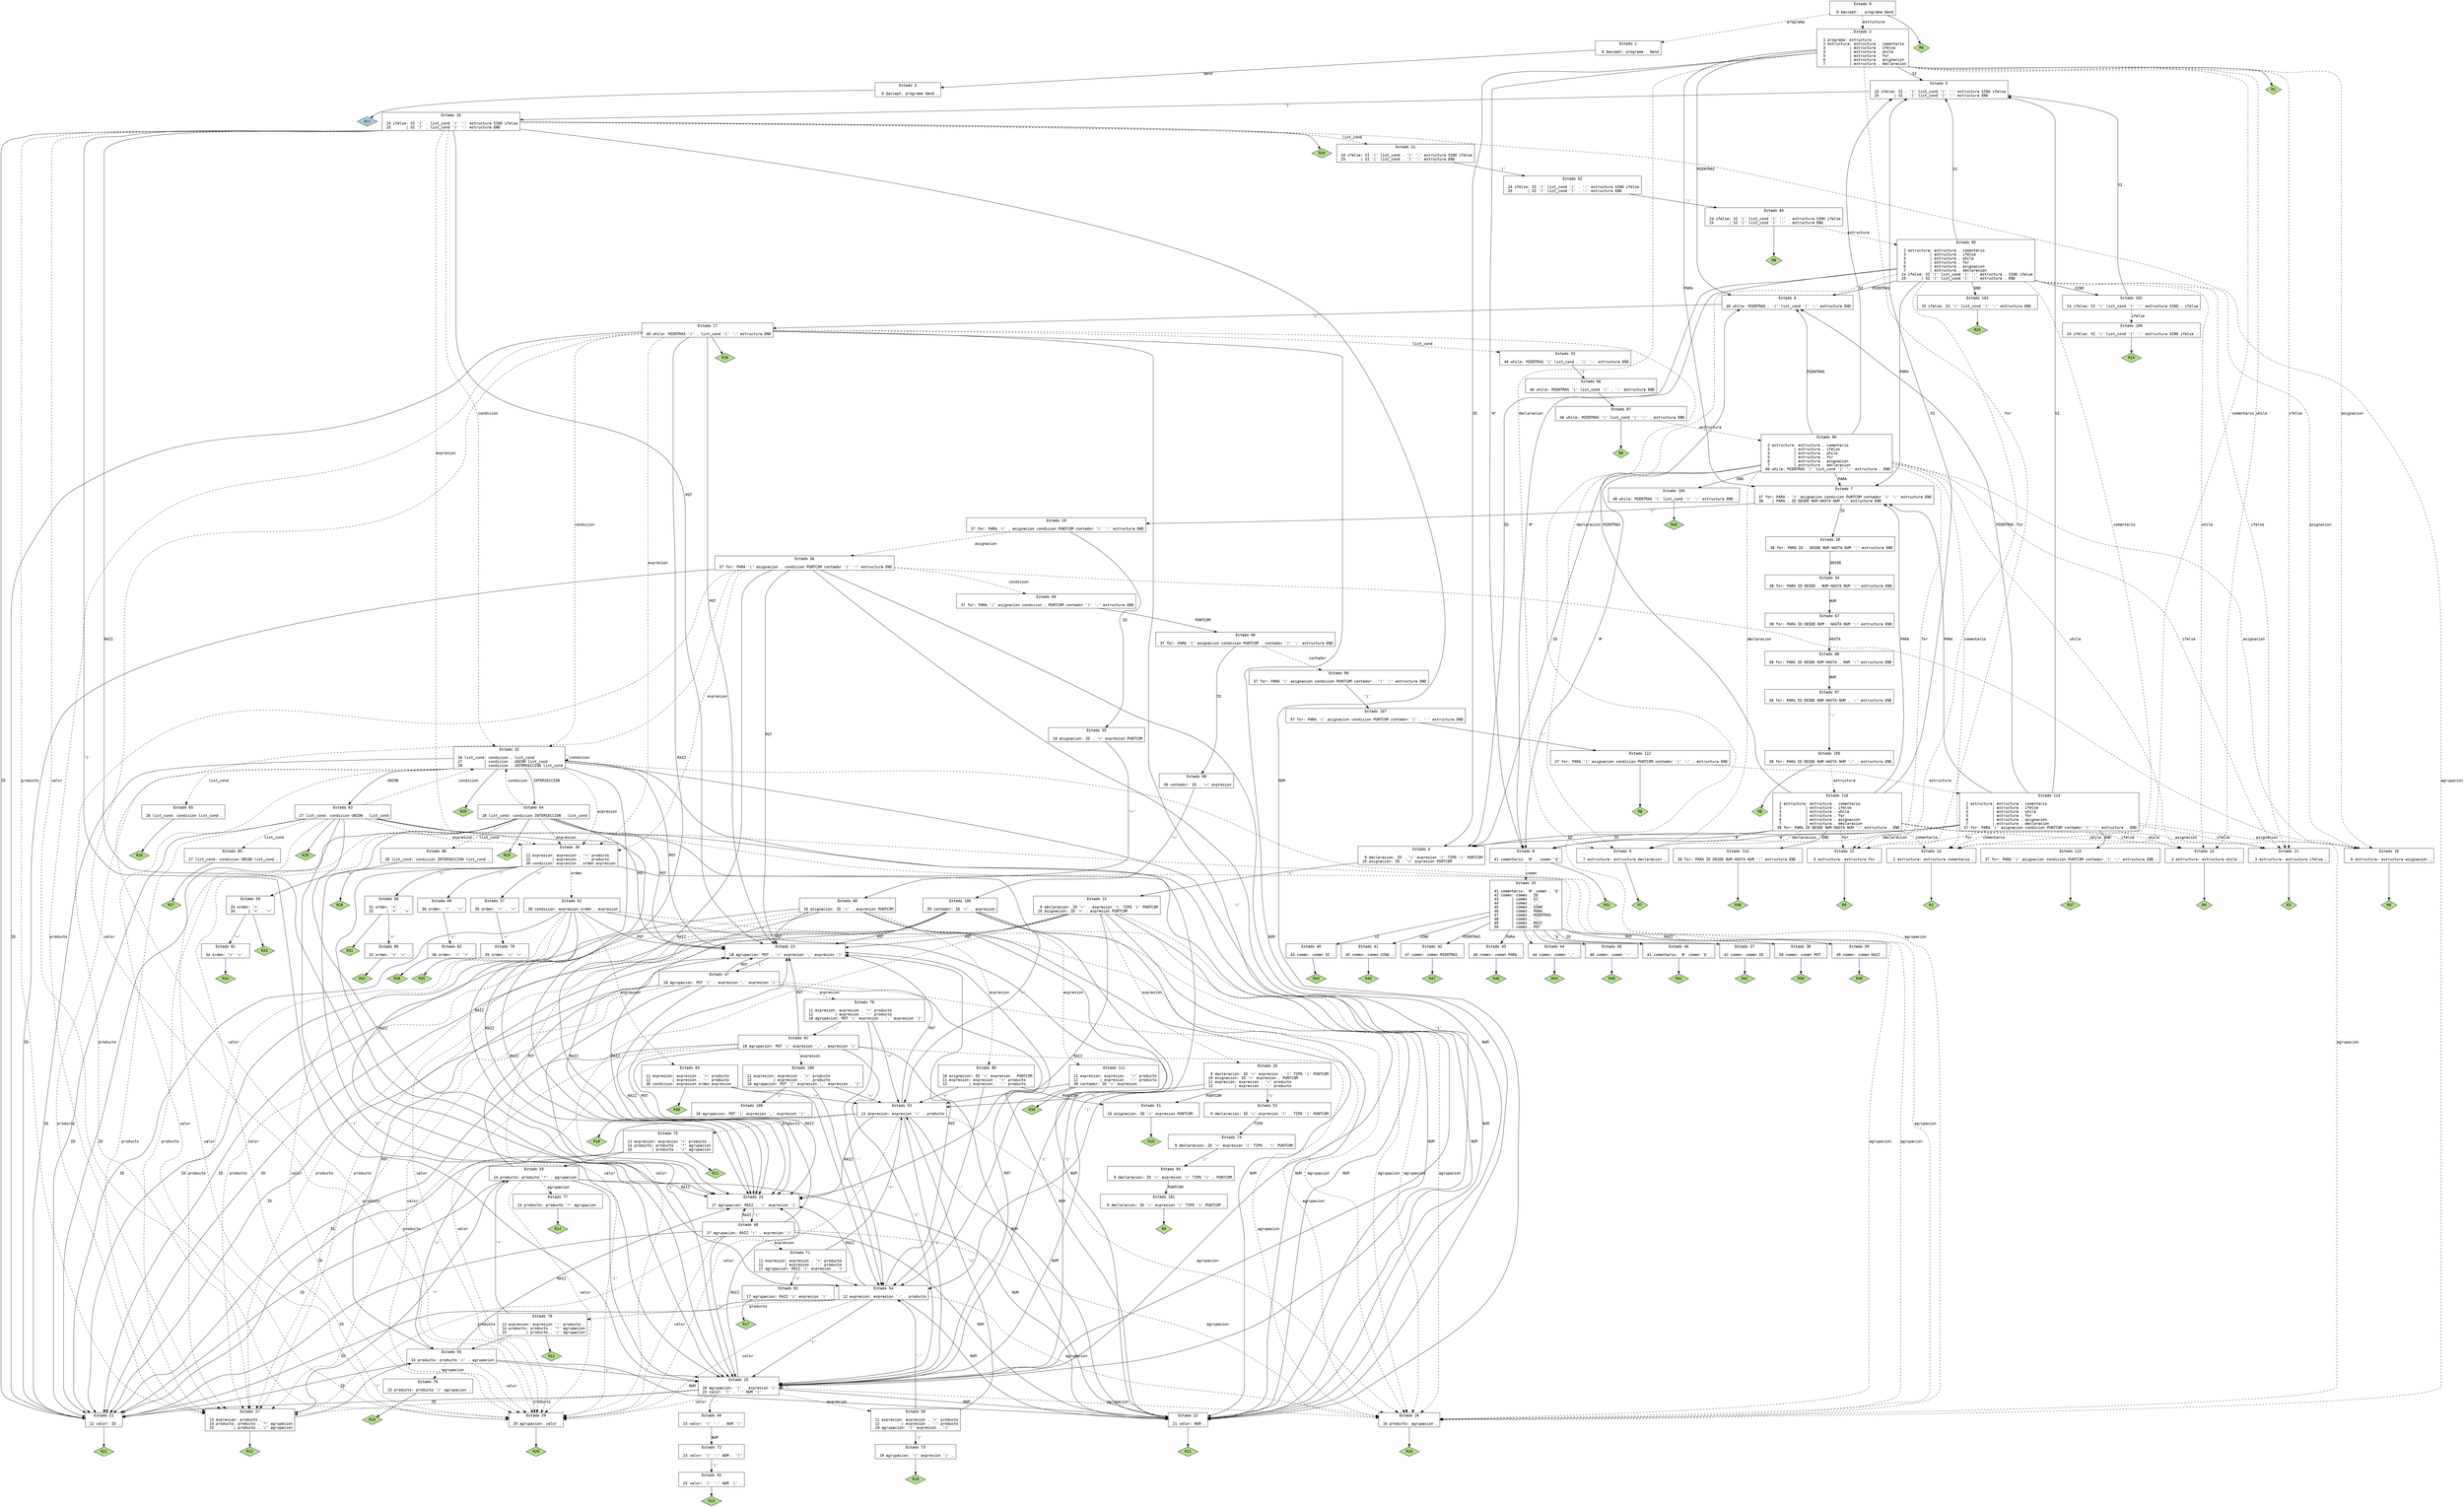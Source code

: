 // Generado por GNU Bison 3.4.1.
// Informe de errores a <bug-bison@gnu.org>.
// Página web: <http://www.gnu.org/software/bison/>.

digraph "proyecto.y"
{
  node [fontname = courier, shape = box, colorscheme = paired6]
  edge [fontname = courier]

  0 [label="Estado 0\n\l  0 $accept: . programa $end\l"]
  0 -> 1 [style=dashed label="programa"]
  0 -> 2 [style=dashed label="estructura"]
  0 -> "0R8" [style=solid]
 "0R8" [label="R8", fillcolor=3, shape=diamond, style=filled]
  1 [label="Estado 1\n\l  0 $accept: programa . $end\l"]
  1 -> 3 [style=solid label="$end"]
  2 [label="Estado 2\n\l  1 programa: estructura .\l  2 estructura: estructura . comentario\l  3           | estructura . ifelse\l  4           | estructura . while\l  5           | estructura . for\l  6           | estructura . asignacion\l  7           | estructura . declaracion\l"]
  2 -> 4 [style=solid label="ID"]
  2 -> 5 [style=solid label="SI"]
  2 -> 6 [style=solid label="MIENTRAS"]
  2 -> 7 [style=solid label="PARA"]
  2 -> 8 [style=solid label="'#'"]
  2 -> 9 [style=dashed label="declaracion"]
  2 -> 10 [style=dashed label="asignacion"]
  2 -> 11 [style=dashed label="ifelse"]
  2 -> 12 [style=dashed label="for"]
  2 -> 13 [style=dashed label="while"]
  2 -> 14 [style=dashed label="comentario"]
  2 -> "2R1" [style=solid]
 "2R1" [label="R1", fillcolor=3, shape=diamond, style=filled]
  3 [label="Estado 3\n\l  0 $accept: programa $end .\l"]
  3 -> "3R0" [style=solid]
 "3R0" [label="Acc", fillcolor=1, shape=diamond, style=filled]
  4 [label="Estado 4\n\l  9 declaracion: ID . '=' expresion '(' TIPO ')' PUNTCOM\l 10 asignacion: ID . '=' expresion PUNTCOM\l"]
  4 -> 15 [style=solid label="'='"]
  5 [label="Estado 5\n\l 24 ifelse: SI . '(' list_cond ')' ':' estructura SINO ifelse\l 25       | SI . '(' list_cond ')' ':' estructura END\l"]
  5 -> 16 [style=solid label="'('"]
  6 [label="Estado 6\n\l 40 while: MIENTRAS . '(' list_cond ')' ':' estructura END\l"]
  6 -> 17 [style=solid label="'('"]
  7 [label="Estado 7\n\l 37 for: PARA . '(' asignacion condicion PUNTCOM contador ')' ':' estructura END\l 38    | PARA . ID DESDE NUM HASTA NUM ':' estructura END\l"]
  7 -> 18 [style=solid label="ID"]
  7 -> 19 [style=solid label="'('"]
  8 [label="Estado 8\n\l 41 comentario: '#' . comen '$'\l"]
  8 -> 20 [style=dashed label="comen"]
  8 -> "8R51" [style=solid]
 "8R51" [label="R51", fillcolor=3, shape=diamond, style=filled]
  9 [label="Estado 9\n\l  7 estructura: estructura declaracion .\l"]
  9 -> "9R7" [style=solid]
 "9R7" [label="R7", fillcolor=3, shape=diamond, style=filled]
  10 [label="Estado 10\n\l  6 estructura: estructura asignacion .\l"]
  10 -> "10R6" [style=solid]
 "10R6" [label="R6", fillcolor=3, shape=diamond, style=filled]
  11 [label="Estado 11\n\l  3 estructura: estructura ifelse .\l"]
  11 -> "11R3" [style=solid]
 "11R3" [label="R3", fillcolor=3, shape=diamond, style=filled]
  12 [label="Estado 12\n\l  5 estructura: estructura for .\l"]
  12 -> "12R5" [style=solid]
 "12R5" [label="R5", fillcolor=3, shape=diamond, style=filled]
  13 [label="Estado 13\n\l  4 estructura: estructura while .\l"]
  13 -> "13R4" [style=solid]
 "13R4" [label="R4", fillcolor=3, shape=diamond, style=filled]
  14 [label="Estado 14\n\l  2 estructura: estructura comentario .\l"]
  14 -> "14R2" [style=solid]
 "14R2" [label="R2", fillcolor=3, shape=diamond, style=filled]
  15 [label="Estado 15\n\l  9 declaracion: ID '=' . expresion '(' TIPO ')' PUNTCOM\l 10 asignacion: ID '=' . expresion PUNTCOM\l"]
  15 -> 21 [style=solid label="ID"]
  15 -> 22 [style=solid label="NUM"]
  15 -> 23 [style=solid label="POT"]
  15 -> 24 [style=solid label="RAIZ"]
  15 -> 25 [style=solid label="'('"]
  15 -> 26 [style=dashed label="expresion"]
  15 -> 27 [style=dashed label="producto"]
  15 -> 28 [style=dashed label="agrupacion"]
  15 -> 29 [style=dashed label="valor"]
  16 [label="Estado 16\n\l 24 ifelse: SI '(' . list_cond ')' ':' estructura SINO ifelse\l 25       | SI '(' . list_cond ')' ':' estructura END\l"]
  16 -> 21 [style=solid label="ID"]
  16 -> 22 [style=solid label="NUM"]
  16 -> 23 [style=solid label="POT"]
  16 -> 24 [style=solid label="RAIZ"]
  16 -> 25 [style=solid label="'('"]
  16 -> 30 [style=dashed label="expresion"]
  16 -> 27 [style=dashed label="producto"]
  16 -> 28 [style=dashed label="agrupacion"]
  16 -> 29 [style=dashed label="valor"]
  16 -> 31 [style=dashed label="list_cond"]
  16 -> 32 [style=dashed label="condicion"]
  16 -> "16R29" [style=solid]
 "16R29" [label="R29", fillcolor=3, shape=diamond, style=filled]
  17 [label="Estado 17\n\l 40 while: MIENTRAS '(' . list_cond ')' ':' estructura END\l"]
  17 -> 21 [style=solid label="ID"]
  17 -> 22 [style=solid label="NUM"]
  17 -> 23 [style=solid label="POT"]
  17 -> 24 [style=solid label="RAIZ"]
  17 -> 25 [style=solid label="'('"]
  17 -> 30 [style=dashed label="expresion"]
  17 -> 27 [style=dashed label="producto"]
  17 -> 28 [style=dashed label="agrupacion"]
  17 -> 29 [style=dashed label="valor"]
  17 -> 33 [style=dashed label="list_cond"]
  17 -> 32 [style=dashed label="condicion"]
  17 -> "17R29" [style=solid]
 "17R29" [label="R29", fillcolor=3, shape=diamond, style=filled]
  18 [label="Estado 18\n\l 38 for: PARA ID . DESDE NUM HASTA NUM ':' estructura END\l"]
  18 -> 34 [style=solid label="DESDE"]
  19 [label="Estado 19\n\l 37 for: PARA '(' . asignacion condicion PUNTCOM contador ')' ':' estructura END\l"]
  19 -> 35 [style=solid label="ID"]
  19 -> 36 [style=dashed label="asignacion"]
  20 [label="Estado 20\n\l 41 comentario: '#' comen . '$'\l 42 comen: comen . ID\l 43      | comen . SI\l 44      | comen . ','\l 45      | comen . SINO\l 46      | comen . PARA\l 47      | comen . MIENTRAS\l 48      | comen . ':'\l 49      | comen . RAIZ\l 50      | comen . POT\l"]
  20 -> 37 [style=solid label="ID"]
  20 -> 38 [style=solid label="POT"]
  20 -> 39 [style=solid label="RAIZ"]
  20 -> 40 [style=solid label="SI"]
  20 -> 41 [style=solid label="SINO"]
  20 -> 42 [style=solid label="MIENTRAS"]
  20 -> 43 [style=solid label="PARA"]
  20 -> 44 [style=solid label="','"]
  20 -> 45 [style=solid label="':'"]
  20 -> 46 [style=solid label="'$'"]
  21 [label="Estado 21\n\l 22 valor: ID .\l"]
  21 -> "21R22" [style=solid]
 "21R22" [label="R22", fillcolor=3, shape=diamond, style=filled]
  22 [label="Estado 22\n\l 21 valor: NUM .\l"]
  22 -> "22R21" [style=solid]
 "22R21" [label="R21", fillcolor=3, shape=diamond, style=filled]
  23 [label="Estado 23\n\l 18 agrupacion: POT . '(' expresion ',' expresion ')'\l"]
  23 -> 47 [style=solid label="'('"]
  24 [label="Estado 24\n\l 17 agrupacion: RAIZ . '(' expresion ')'\l"]
  24 -> 48 [style=solid label="'('"]
  25 [label="Estado 25\n\l 19 agrupacion: '(' . expresion ')'\l 23 valor: '(' . '-' NUM ')'\l"]
  25 -> 21 [style=solid label="ID"]
  25 -> 22 [style=solid label="NUM"]
  25 -> 23 [style=solid label="POT"]
  25 -> 24 [style=solid label="RAIZ"]
  25 -> 25 [style=solid label="'('"]
  25 -> 49 [style=solid label="'-'"]
  25 -> 50 [style=dashed label="expresion"]
  25 -> 27 [style=dashed label="producto"]
  25 -> 28 [style=dashed label="agrupacion"]
  25 -> 29 [style=dashed label="valor"]
  26 [label="Estado 26\n\l  9 declaracion: ID '=' expresion . '(' TIPO ')' PUNTCOM\l 10 asignacion: ID '=' expresion . PUNTCOM\l 11 expresion: expresion . '+' producto\l 12          | expresion . '-' producto\l"]
  26 -> 51 [style=solid label="PUNTCOM"]
  26 -> 52 [style=solid label="'('"]
  26 -> 53 [style=solid label="'+'"]
  26 -> 54 [style=solid label="'-'"]
  27 [label="Estado 27\n\l 13 expresion: producto .\l 14 producto: producto . '*' agrupacion\l 15         | producto . '/' agrupacion\l"]
  27 -> 55 [style=solid label="'*'"]
  27 -> 56 [style=solid label="'/'"]
  27 -> "27R13" [style=solid]
 "27R13" [label="R13", fillcolor=3, shape=diamond, style=filled]
  28 [label="Estado 28\n\l 16 producto: agrupacion .\l"]
  28 -> "28R16" [style=solid]
 "28R16" [label="R16", fillcolor=3, shape=diamond, style=filled]
  29 [label="Estado 29\n\l 20 agrupacion: valor .\l"]
  29 -> "29R20" [style=solid]
 "29R20" [label="R20", fillcolor=3, shape=diamond, style=filled]
  30 [label="Estado 30\n\l 11 expresion: expresion . '+' producto\l 12          | expresion . '-' producto\l 30 condicion: expresion . orden expresion\l"]
  30 -> 57 [style=solid label="'='"]
  30 -> 53 [style=solid label="'+'"]
  30 -> 54 [style=solid label="'-'"]
  30 -> 58 [style=solid label="'>'"]
  30 -> 59 [style=solid label="'<'"]
  30 -> 60 [style=solid label="'!'"]
  30 -> 61 [style=dashed label="orden"]
  31 [label="Estado 31\n\l 24 ifelse: SI '(' list_cond . ')' ':' estructura SINO ifelse\l 25       | SI '(' list_cond . ')' ':' estructura END\l"]
  31 -> 62 [style=solid label="')'"]
  32 [label="Estado 32\n\l 26 list_cond: condicion . list_cond\l 27          | condicion . UNION list_cond\l 28          | condicion . INTERSECCION list_cond\l"]
  32 -> 21 [style=solid label="ID"]
  32 -> 22 [style=solid label="NUM"]
  32 -> 23 [style=solid label="POT"]
  32 -> 24 [style=solid label="RAIZ"]
  32 -> 63 [style=solid label="UNION"]
  32 -> 64 [style=solid label="INTERSECCION"]
  32 -> 25 [style=solid label="'('"]
  32 -> 30 [style=dashed label="expresion"]
  32 -> 27 [style=dashed label="producto"]
  32 -> 28 [style=dashed label="agrupacion"]
  32 -> 29 [style=dashed label="valor"]
  32 -> 65 [style=dashed label="list_cond"]
  32 -> 32 [style=dashed label="condicion"]
  32 -> "32R29" [style=solid]
 "32R29" [label="R29", fillcolor=3, shape=diamond, style=filled]
  33 [label="Estado 33\n\l 40 while: MIENTRAS '(' list_cond . ')' ':' estructura END\l"]
  33 -> 66 [style=solid label="')'"]
  34 [label="Estado 34\n\l 38 for: PARA ID DESDE . NUM HASTA NUM ':' estructura END\l"]
  34 -> 67 [style=solid label="NUM"]
  35 [label="Estado 35\n\l 10 asignacion: ID . '=' expresion PUNTCOM\l"]
  35 -> 68 [style=solid label="'='"]
  36 [label="Estado 36\n\l 37 for: PARA '(' asignacion . condicion PUNTCOM contador ')' ':' estructura END\l"]
  36 -> 21 [style=solid label="ID"]
  36 -> 22 [style=solid label="NUM"]
  36 -> 23 [style=solid label="POT"]
  36 -> 24 [style=solid label="RAIZ"]
  36 -> 25 [style=solid label="'('"]
  36 -> 30 [style=dashed label="expresion"]
  36 -> 27 [style=dashed label="producto"]
  36 -> 28 [style=dashed label="agrupacion"]
  36 -> 29 [style=dashed label="valor"]
  36 -> 69 [style=dashed label="condicion"]
  37 [label="Estado 37\n\l 42 comen: comen ID .\l"]
  37 -> "37R42" [style=solid]
 "37R42" [label="R42", fillcolor=3, shape=diamond, style=filled]
  38 [label="Estado 38\n\l 50 comen: comen POT .\l"]
  38 -> "38R50" [style=solid]
 "38R50" [label="R50", fillcolor=3, shape=diamond, style=filled]
  39 [label="Estado 39\n\l 49 comen: comen RAIZ .\l"]
  39 -> "39R49" [style=solid]
 "39R49" [label="R49", fillcolor=3, shape=diamond, style=filled]
  40 [label="Estado 40\n\l 43 comen: comen SI .\l"]
  40 -> "40R43" [style=solid]
 "40R43" [label="R43", fillcolor=3, shape=diamond, style=filled]
  41 [label="Estado 41\n\l 45 comen: comen SINO .\l"]
  41 -> "41R45" [style=solid]
 "41R45" [label="R45", fillcolor=3, shape=diamond, style=filled]
  42 [label="Estado 42\n\l 47 comen: comen MIENTRAS .\l"]
  42 -> "42R47" [style=solid]
 "42R47" [label="R47", fillcolor=3, shape=diamond, style=filled]
  43 [label="Estado 43\n\l 46 comen: comen PARA .\l"]
  43 -> "43R46" [style=solid]
 "43R46" [label="R46", fillcolor=3, shape=diamond, style=filled]
  44 [label="Estado 44\n\l 44 comen: comen ',' .\l"]
  44 -> "44R44" [style=solid]
 "44R44" [label="R44", fillcolor=3, shape=diamond, style=filled]
  45 [label="Estado 45\n\l 48 comen: comen ':' .\l"]
  45 -> "45R48" [style=solid]
 "45R48" [label="R48", fillcolor=3, shape=diamond, style=filled]
  46 [label="Estado 46\n\l 41 comentario: '#' comen '$' .\l"]
  46 -> "46R41" [style=solid]
 "46R41" [label="R41", fillcolor=3, shape=diamond, style=filled]
  47 [label="Estado 47\n\l 18 agrupacion: POT '(' . expresion ',' expresion ')'\l"]
  47 -> 21 [style=solid label="ID"]
  47 -> 22 [style=solid label="NUM"]
  47 -> 23 [style=solid label="POT"]
  47 -> 24 [style=solid label="RAIZ"]
  47 -> 25 [style=solid label="'('"]
  47 -> 70 [style=dashed label="expresion"]
  47 -> 27 [style=dashed label="producto"]
  47 -> 28 [style=dashed label="agrupacion"]
  47 -> 29 [style=dashed label="valor"]
  48 [label="Estado 48\n\l 17 agrupacion: RAIZ '(' . expresion ')'\l"]
  48 -> 21 [style=solid label="ID"]
  48 -> 22 [style=solid label="NUM"]
  48 -> 23 [style=solid label="POT"]
  48 -> 24 [style=solid label="RAIZ"]
  48 -> 25 [style=solid label="'('"]
  48 -> 71 [style=dashed label="expresion"]
  48 -> 27 [style=dashed label="producto"]
  48 -> 28 [style=dashed label="agrupacion"]
  48 -> 29 [style=dashed label="valor"]
  49 [label="Estado 49\n\l 23 valor: '(' '-' . NUM ')'\l"]
  49 -> 72 [style=solid label="NUM"]
  50 [label="Estado 50\n\l 11 expresion: expresion . '+' producto\l 12          | expresion . '-' producto\l 19 agrupacion: '(' expresion . ')'\l"]
  50 -> 73 [style=solid label="')'"]
  50 -> 53 [style=solid label="'+'"]
  50 -> 54 [style=solid label="'-'"]
  51 [label="Estado 51\n\l 10 asignacion: ID '=' expresion PUNTCOM .\l"]
  51 -> "51R10" [style=solid]
 "51R10" [label="R10", fillcolor=3, shape=diamond, style=filled]
  52 [label="Estado 52\n\l  9 declaracion: ID '=' expresion '(' . TIPO ')' PUNTCOM\l"]
  52 -> 74 [style=solid label="TIPO"]
  53 [label="Estado 53\n\l 11 expresion: expresion '+' . producto\l"]
  53 -> 21 [style=solid label="ID"]
  53 -> 22 [style=solid label="NUM"]
  53 -> 23 [style=solid label="POT"]
  53 -> 24 [style=solid label="RAIZ"]
  53 -> 25 [style=solid label="'('"]
  53 -> 75 [style=dashed label="producto"]
  53 -> 28 [style=dashed label="agrupacion"]
  53 -> 29 [style=dashed label="valor"]
  54 [label="Estado 54\n\l 12 expresion: expresion '-' . producto\l"]
  54 -> 21 [style=solid label="ID"]
  54 -> 22 [style=solid label="NUM"]
  54 -> 23 [style=solid label="POT"]
  54 -> 24 [style=solid label="RAIZ"]
  54 -> 25 [style=solid label="'('"]
  54 -> 76 [style=dashed label="producto"]
  54 -> 28 [style=dashed label="agrupacion"]
  54 -> 29 [style=dashed label="valor"]
  55 [label="Estado 55\n\l 14 producto: producto '*' . agrupacion\l"]
  55 -> 21 [style=solid label="ID"]
  55 -> 22 [style=solid label="NUM"]
  55 -> 23 [style=solid label="POT"]
  55 -> 24 [style=solid label="RAIZ"]
  55 -> 25 [style=solid label="'('"]
  55 -> 77 [style=dashed label="agrupacion"]
  55 -> 29 [style=dashed label="valor"]
  56 [label="Estado 56\n\l 15 producto: producto '/' . agrupacion\l"]
  56 -> 21 [style=solid label="ID"]
  56 -> 22 [style=solid label="NUM"]
  56 -> 23 [style=solid label="POT"]
  56 -> 24 [style=solid label="RAIZ"]
  56 -> 25 [style=solid label="'('"]
  56 -> 78 [style=dashed label="agrupacion"]
  56 -> 29 [style=dashed label="valor"]
  57 [label="Estado 57\n\l 35 orden: '=' . '='\l"]
  57 -> 79 [style=solid label="'='"]
  58 [label="Estado 58\n\l 31 orden: '>' .\l 32      | '>' . '='\l"]
  58 -> 80 [style=solid label="'='"]
  58 -> "58R31" [style=solid]
 "58R31" [label="R31", fillcolor=3, shape=diamond, style=filled]
  59 [label="Estado 59\n\l 33 orden: '<' .\l 34      | '<' . '='\l"]
  59 -> 81 [style=solid label="'='"]
  59 -> "59R33" [style=solid]
 "59R33" [label="R33", fillcolor=3, shape=diamond, style=filled]
  60 [label="Estado 60\n\l 36 orden: '!' . '='\l"]
  60 -> 82 [style=solid label="'='"]
  61 [label="Estado 61\n\l 30 condicion: expresion orden . expresion\l"]
  61 -> 21 [style=solid label="ID"]
  61 -> 22 [style=solid label="NUM"]
  61 -> 23 [style=solid label="POT"]
  61 -> 24 [style=solid label="RAIZ"]
  61 -> 25 [style=solid label="'('"]
  61 -> 83 [style=dashed label="expresion"]
  61 -> 27 [style=dashed label="producto"]
  61 -> 28 [style=dashed label="agrupacion"]
  61 -> 29 [style=dashed label="valor"]
  62 [label="Estado 62\n\l 24 ifelse: SI '(' list_cond ')' . ':' estructura SINO ifelse\l 25       | SI '(' list_cond ')' . ':' estructura END\l"]
  62 -> 84 [style=solid label="':'"]
  63 [label="Estado 63\n\l 27 list_cond: condicion UNION . list_cond\l"]
  63 -> 21 [style=solid label="ID"]
  63 -> 22 [style=solid label="NUM"]
  63 -> 23 [style=solid label="POT"]
  63 -> 24 [style=solid label="RAIZ"]
  63 -> 25 [style=solid label="'('"]
  63 -> 30 [style=dashed label="expresion"]
  63 -> 27 [style=dashed label="producto"]
  63 -> 28 [style=dashed label="agrupacion"]
  63 -> 29 [style=dashed label="valor"]
  63 -> 85 [style=dashed label="list_cond"]
  63 -> 32 [style=dashed label="condicion"]
  63 -> "63R29" [style=solid]
 "63R29" [label="R29", fillcolor=3, shape=diamond, style=filled]
  64 [label="Estado 64\n\l 28 list_cond: condicion INTERSECCION . list_cond\l"]
  64 -> 21 [style=solid label="ID"]
  64 -> 22 [style=solid label="NUM"]
  64 -> 23 [style=solid label="POT"]
  64 -> 24 [style=solid label="RAIZ"]
  64 -> 25 [style=solid label="'('"]
  64 -> 30 [style=dashed label="expresion"]
  64 -> 27 [style=dashed label="producto"]
  64 -> 28 [style=dashed label="agrupacion"]
  64 -> 29 [style=dashed label="valor"]
  64 -> 86 [style=dashed label="list_cond"]
  64 -> 32 [style=dashed label="condicion"]
  64 -> "64R29" [style=solid]
 "64R29" [label="R29", fillcolor=3, shape=diamond, style=filled]
  65 [label="Estado 65\n\l 26 list_cond: condicion list_cond .\l"]
  65 -> "65R26" [style=solid]
 "65R26" [label="R26", fillcolor=3, shape=diamond, style=filled]
  66 [label="Estado 66\n\l 40 while: MIENTRAS '(' list_cond ')' . ':' estructura END\l"]
  66 -> 87 [style=solid label="':'"]
  67 [label="Estado 67\n\l 38 for: PARA ID DESDE NUM . HASTA NUM ':' estructura END\l"]
  67 -> 88 [style=solid label="HASTA"]
  68 [label="Estado 68\n\l 10 asignacion: ID '=' . expresion PUNTCOM\l"]
  68 -> 21 [style=solid label="ID"]
  68 -> 22 [style=solid label="NUM"]
  68 -> 23 [style=solid label="POT"]
  68 -> 24 [style=solid label="RAIZ"]
  68 -> 25 [style=solid label="'('"]
  68 -> 89 [style=dashed label="expresion"]
  68 -> 27 [style=dashed label="producto"]
  68 -> 28 [style=dashed label="agrupacion"]
  68 -> 29 [style=dashed label="valor"]
  69 [label="Estado 69\n\l 37 for: PARA '(' asignacion condicion . PUNTCOM contador ')' ':' estructura END\l"]
  69 -> 90 [style=solid label="PUNTCOM"]
  70 [label="Estado 70\n\l 11 expresion: expresion . '+' producto\l 12          | expresion . '-' producto\l 18 agrupacion: POT '(' expresion . ',' expresion ')'\l"]
  70 -> 53 [style=solid label="'+'"]
  70 -> 54 [style=solid label="'-'"]
  70 -> 91 [style=solid label="','"]
  71 [label="Estado 71\n\l 11 expresion: expresion . '+' producto\l 12          | expresion . '-' producto\l 17 agrupacion: RAIZ '(' expresion . ')'\l"]
  71 -> 92 [style=solid label="')'"]
  71 -> 53 [style=solid label="'+'"]
  71 -> 54 [style=solid label="'-'"]
  72 [label="Estado 72\n\l 23 valor: '(' '-' NUM . ')'\l"]
  72 -> 93 [style=solid label="')'"]
  73 [label="Estado 73\n\l 19 agrupacion: '(' expresion ')' .\l"]
  73 -> "73R19" [style=solid]
 "73R19" [label="R19", fillcolor=3, shape=diamond, style=filled]
  74 [label="Estado 74\n\l  9 declaracion: ID '=' expresion '(' TIPO . ')' PUNTCOM\l"]
  74 -> 94 [style=solid label="')'"]
  75 [label="Estado 75\n\l 11 expresion: expresion '+' producto .\l 14 producto: producto . '*' agrupacion\l 15         | producto . '/' agrupacion\l"]
  75 -> 55 [style=solid label="'*'"]
  75 -> 56 [style=solid label="'/'"]
  75 -> "75R11" [style=solid]
 "75R11" [label="R11", fillcolor=3, shape=diamond, style=filled]
  76 [label="Estado 76\n\l 12 expresion: expresion '-' producto .\l 14 producto: producto . '*' agrupacion\l 15         | producto . '/' agrupacion\l"]
  76 -> 55 [style=solid label="'*'"]
  76 -> 56 [style=solid label="'/'"]
  76 -> "76R12" [style=solid]
 "76R12" [label="R12", fillcolor=3, shape=diamond, style=filled]
  77 [label="Estado 77\n\l 14 producto: producto '*' agrupacion .\l"]
  77 -> "77R14" [style=solid]
 "77R14" [label="R14", fillcolor=3, shape=diamond, style=filled]
  78 [label="Estado 78\n\l 15 producto: producto '/' agrupacion .\l"]
  78 -> "78R15" [style=solid]
 "78R15" [label="R15", fillcolor=3, shape=diamond, style=filled]
  79 [label="Estado 79\n\l 35 orden: '=' '=' .\l"]
  79 -> "79R35" [style=solid]
 "79R35" [label="R35", fillcolor=3, shape=diamond, style=filled]
  80 [label="Estado 80\n\l 32 orden: '>' '=' .\l"]
  80 -> "80R32" [style=solid]
 "80R32" [label="R32", fillcolor=3, shape=diamond, style=filled]
  81 [label="Estado 81\n\l 34 orden: '<' '=' .\l"]
  81 -> "81R34" [style=solid]
 "81R34" [label="R34", fillcolor=3, shape=diamond, style=filled]
  82 [label="Estado 82\n\l 36 orden: '!' '=' .\l"]
  82 -> "82R36" [style=solid]
 "82R36" [label="R36", fillcolor=3, shape=diamond, style=filled]
  83 [label="Estado 83\n\l 11 expresion: expresion . '+' producto\l 12          | expresion . '-' producto\l 30 condicion: expresion orden expresion .\l"]
  83 -> 53 [style=solid label="'+'"]
  83 -> 54 [style=solid label="'-'"]
  83 -> "83R30" [style=solid]
 "83R30" [label="R30", fillcolor=3, shape=diamond, style=filled]
  84 [label="Estado 84\n\l 24 ifelse: SI '(' list_cond ')' ':' . estructura SINO ifelse\l 25       | SI '(' list_cond ')' ':' . estructura END\l"]
  84 -> 95 [style=dashed label="estructura"]
  84 -> "84R8" [style=solid]
 "84R8" [label="R8", fillcolor=3, shape=diamond, style=filled]
  85 [label="Estado 85\n\l 27 list_cond: condicion UNION list_cond .\l"]
  85 -> "85R27" [style=solid]
 "85R27" [label="R27", fillcolor=3, shape=diamond, style=filled]
  86 [label="Estado 86\n\l 28 list_cond: condicion INTERSECCION list_cond .\l"]
  86 -> "86R28" [style=solid]
 "86R28" [label="R28", fillcolor=3, shape=diamond, style=filled]
  87 [label="Estado 87\n\l 40 while: MIENTRAS '(' list_cond ')' ':' . estructura END\l"]
  87 -> 96 [style=dashed label="estructura"]
  87 -> "87R8" [style=solid]
 "87R8" [label="R8", fillcolor=3, shape=diamond, style=filled]
  88 [label="Estado 88\n\l 38 for: PARA ID DESDE NUM HASTA . NUM ':' estructura END\l"]
  88 -> 97 [style=solid label="NUM"]
  89 [label="Estado 89\n\l 10 asignacion: ID '=' expresion . PUNTCOM\l 11 expresion: expresion . '+' producto\l 12          | expresion . '-' producto\l"]
  89 -> 51 [style=solid label="PUNTCOM"]
  89 -> 53 [style=solid label="'+'"]
  89 -> 54 [style=solid label="'-'"]
  90 [label="Estado 90\n\l 37 for: PARA '(' asignacion condicion PUNTCOM . contador ')' ':' estructura END\l"]
  90 -> 98 [style=solid label="ID"]
  90 -> 99 [style=dashed label="contador"]
  91 [label="Estado 91\n\l 18 agrupacion: POT '(' expresion ',' . expresion ')'\l"]
  91 -> 21 [style=solid label="ID"]
  91 -> 22 [style=solid label="NUM"]
  91 -> 23 [style=solid label="POT"]
  91 -> 24 [style=solid label="RAIZ"]
  91 -> 25 [style=solid label="'('"]
  91 -> 100 [style=dashed label="expresion"]
  91 -> 27 [style=dashed label="producto"]
  91 -> 28 [style=dashed label="agrupacion"]
  91 -> 29 [style=dashed label="valor"]
  92 [label="Estado 92\n\l 17 agrupacion: RAIZ '(' expresion ')' .\l"]
  92 -> "92R17" [style=solid]
 "92R17" [label="R17", fillcolor=3, shape=diamond, style=filled]
  93 [label="Estado 93\n\l 23 valor: '(' '-' NUM ')' .\l"]
  93 -> "93R23" [style=solid]
 "93R23" [label="R23", fillcolor=3, shape=diamond, style=filled]
  94 [label="Estado 94\n\l  9 declaracion: ID '=' expresion '(' TIPO ')' . PUNTCOM\l"]
  94 -> 101 [style=solid label="PUNTCOM"]
  95 [label="Estado 95\n\l  2 estructura: estructura . comentario\l  3           | estructura . ifelse\l  4           | estructura . while\l  5           | estructura . for\l  6           | estructura . asignacion\l  7           | estructura . declaracion\l 24 ifelse: SI '(' list_cond ')' ':' estructura . SINO ifelse\l 25       | SI '(' list_cond ')' ':' estructura . END\l"]
  95 -> 4 [style=solid label="ID"]
  95 -> 5 [style=solid label="SI"]
  95 -> 102 [style=solid label="SINO"]
  95 -> 6 [style=solid label="MIENTRAS"]
  95 -> 103 [style=solid label="END"]
  95 -> 7 [style=solid label="PARA"]
  95 -> 8 [style=solid label="'#'"]
  95 -> 9 [style=dashed label="declaracion"]
  95 -> 10 [style=dashed label="asignacion"]
  95 -> 11 [style=dashed label="ifelse"]
  95 -> 12 [style=dashed label="for"]
  95 -> 13 [style=dashed label="while"]
  95 -> 14 [style=dashed label="comentario"]
  96 [label="Estado 96\n\l  2 estructura: estructura . comentario\l  3           | estructura . ifelse\l  4           | estructura . while\l  5           | estructura . for\l  6           | estructura . asignacion\l  7           | estructura . declaracion\l 40 while: MIENTRAS '(' list_cond ')' ':' estructura . END\l"]
  96 -> 4 [style=solid label="ID"]
  96 -> 5 [style=solid label="SI"]
  96 -> 6 [style=solid label="MIENTRAS"]
  96 -> 104 [style=solid label="END"]
  96 -> 7 [style=solid label="PARA"]
  96 -> 8 [style=solid label="'#'"]
  96 -> 9 [style=dashed label="declaracion"]
  96 -> 10 [style=dashed label="asignacion"]
  96 -> 11 [style=dashed label="ifelse"]
  96 -> 12 [style=dashed label="for"]
  96 -> 13 [style=dashed label="while"]
  96 -> 14 [style=dashed label="comentario"]
  97 [label="Estado 97\n\l 38 for: PARA ID DESDE NUM HASTA NUM . ':' estructura END\l"]
  97 -> 105 [style=solid label="':'"]
  98 [label="Estado 98\n\l 39 contador: ID . '=' expresion\l"]
  98 -> 106 [style=solid label="'='"]
  99 [label="Estado 99\n\l 37 for: PARA '(' asignacion condicion PUNTCOM contador . ')' ':' estructura END\l"]
  99 -> 107 [style=solid label="')'"]
  100 [label="Estado 100\n\l 11 expresion: expresion . '+' producto\l 12          | expresion . '-' producto\l 18 agrupacion: POT '(' expresion ',' expresion . ')'\l"]
  100 -> 108 [style=solid label="')'"]
  100 -> 53 [style=solid label="'+'"]
  100 -> 54 [style=solid label="'-'"]
  101 [label="Estado 101\n\l  9 declaracion: ID '=' expresion '(' TIPO ')' PUNTCOM .\l"]
  101 -> "101R9" [style=solid]
 "101R9" [label="R9", fillcolor=3, shape=diamond, style=filled]
  102 [label="Estado 102\n\l 24 ifelse: SI '(' list_cond ')' ':' estructura SINO . ifelse\l"]
  102 -> 5 [style=solid label="SI"]
  102 -> 109 [style=dashed label="ifelse"]
  103 [label="Estado 103\n\l 25 ifelse: SI '(' list_cond ')' ':' estructura END .\l"]
  103 -> "103R25" [style=solid]
 "103R25" [label="R25", fillcolor=3, shape=diamond, style=filled]
  104 [label="Estado 104\n\l 40 while: MIENTRAS '(' list_cond ')' ':' estructura END .\l"]
  104 -> "104R40" [style=solid]
 "104R40" [label="R40", fillcolor=3, shape=diamond, style=filled]
  105 [label="Estado 105\n\l 38 for: PARA ID DESDE NUM HASTA NUM ':' . estructura END\l"]
  105 -> 110 [style=dashed label="estructura"]
  105 -> "105R8" [style=solid]
 "105R8" [label="R8", fillcolor=3, shape=diamond, style=filled]
  106 [label="Estado 106\n\l 39 contador: ID '=' . expresion\l"]
  106 -> 21 [style=solid label="ID"]
  106 -> 22 [style=solid label="NUM"]
  106 -> 23 [style=solid label="POT"]
  106 -> 24 [style=solid label="RAIZ"]
  106 -> 25 [style=solid label="'('"]
  106 -> 111 [style=dashed label="expresion"]
  106 -> 27 [style=dashed label="producto"]
  106 -> 28 [style=dashed label="agrupacion"]
  106 -> 29 [style=dashed label="valor"]
  107 [label="Estado 107\n\l 37 for: PARA '(' asignacion condicion PUNTCOM contador ')' . ':' estructura END\l"]
  107 -> 112 [style=solid label="':'"]
  108 [label="Estado 108\n\l 18 agrupacion: POT '(' expresion ',' expresion ')' .\l"]
  108 -> "108R18" [style=solid]
 "108R18" [label="R18", fillcolor=3, shape=diamond, style=filled]
  109 [label="Estado 109\n\l 24 ifelse: SI '(' list_cond ')' ':' estructura SINO ifelse .\l"]
  109 -> "109R24" [style=solid]
 "109R24" [label="R24", fillcolor=3, shape=diamond, style=filled]
  110 [label="Estado 110\n\l  2 estructura: estructura . comentario\l  3           | estructura . ifelse\l  4           | estructura . while\l  5           | estructura . for\l  6           | estructura . asignacion\l  7           | estructura . declaracion\l 38 for: PARA ID DESDE NUM HASTA NUM ':' estructura . END\l"]
  110 -> 4 [style=solid label="ID"]
  110 -> 5 [style=solid label="SI"]
  110 -> 6 [style=solid label="MIENTRAS"]
  110 -> 113 [style=solid label="END"]
  110 -> 7 [style=solid label="PARA"]
  110 -> 8 [style=solid label="'#'"]
  110 -> 9 [style=dashed label="declaracion"]
  110 -> 10 [style=dashed label="asignacion"]
  110 -> 11 [style=dashed label="ifelse"]
  110 -> 12 [style=dashed label="for"]
  110 -> 13 [style=dashed label="while"]
  110 -> 14 [style=dashed label="comentario"]
  111 [label="Estado 111\n\l 11 expresion: expresion . '+' producto\l 12          | expresion . '-' producto\l 39 contador: ID '=' expresion .\l"]
  111 -> 53 [style=solid label="'+'"]
  111 -> 54 [style=solid label="'-'"]
  111 -> "111R39" [style=solid]
 "111R39" [label="R39", fillcolor=3, shape=diamond, style=filled]
  112 [label="Estado 112\n\l 37 for: PARA '(' asignacion condicion PUNTCOM contador ')' ':' . estructura END\l"]
  112 -> 114 [style=dashed label="estructura"]
  112 -> "112R8" [style=solid]
 "112R8" [label="R8", fillcolor=3, shape=diamond, style=filled]
  113 [label="Estado 113\n\l 38 for: PARA ID DESDE NUM HASTA NUM ':' estructura END .\l"]
  113 -> "113R38" [style=solid]
 "113R38" [label="R38", fillcolor=3, shape=diamond, style=filled]
  114 [label="Estado 114\n\l  2 estructura: estructura . comentario\l  3           | estructura . ifelse\l  4           | estructura . while\l  5           | estructura . for\l  6           | estructura . asignacion\l  7           | estructura . declaracion\l 37 for: PARA '(' asignacion condicion PUNTCOM contador ')' ':' estructura . END\l"]
  114 -> 4 [style=solid label="ID"]
  114 -> 5 [style=solid label="SI"]
  114 -> 6 [style=solid label="MIENTRAS"]
  114 -> 115 [style=solid label="END"]
  114 -> 7 [style=solid label="PARA"]
  114 -> 8 [style=solid label="'#'"]
  114 -> 9 [style=dashed label="declaracion"]
  114 -> 10 [style=dashed label="asignacion"]
  114 -> 11 [style=dashed label="ifelse"]
  114 -> 12 [style=dashed label="for"]
  114 -> 13 [style=dashed label="while"]
  114 -> 14 [style=dashed label="comentario"]
  115 [label="Estado 115\n\l 37 for: PARA '(' asignacion condicion PUNTCOM contador ')' ':' estructura END .\l"]
  115 -> "115R37" [style=solid]
 "115R37" [label="R37", fillcolor=3, shape=diamond, style=filled]
}
